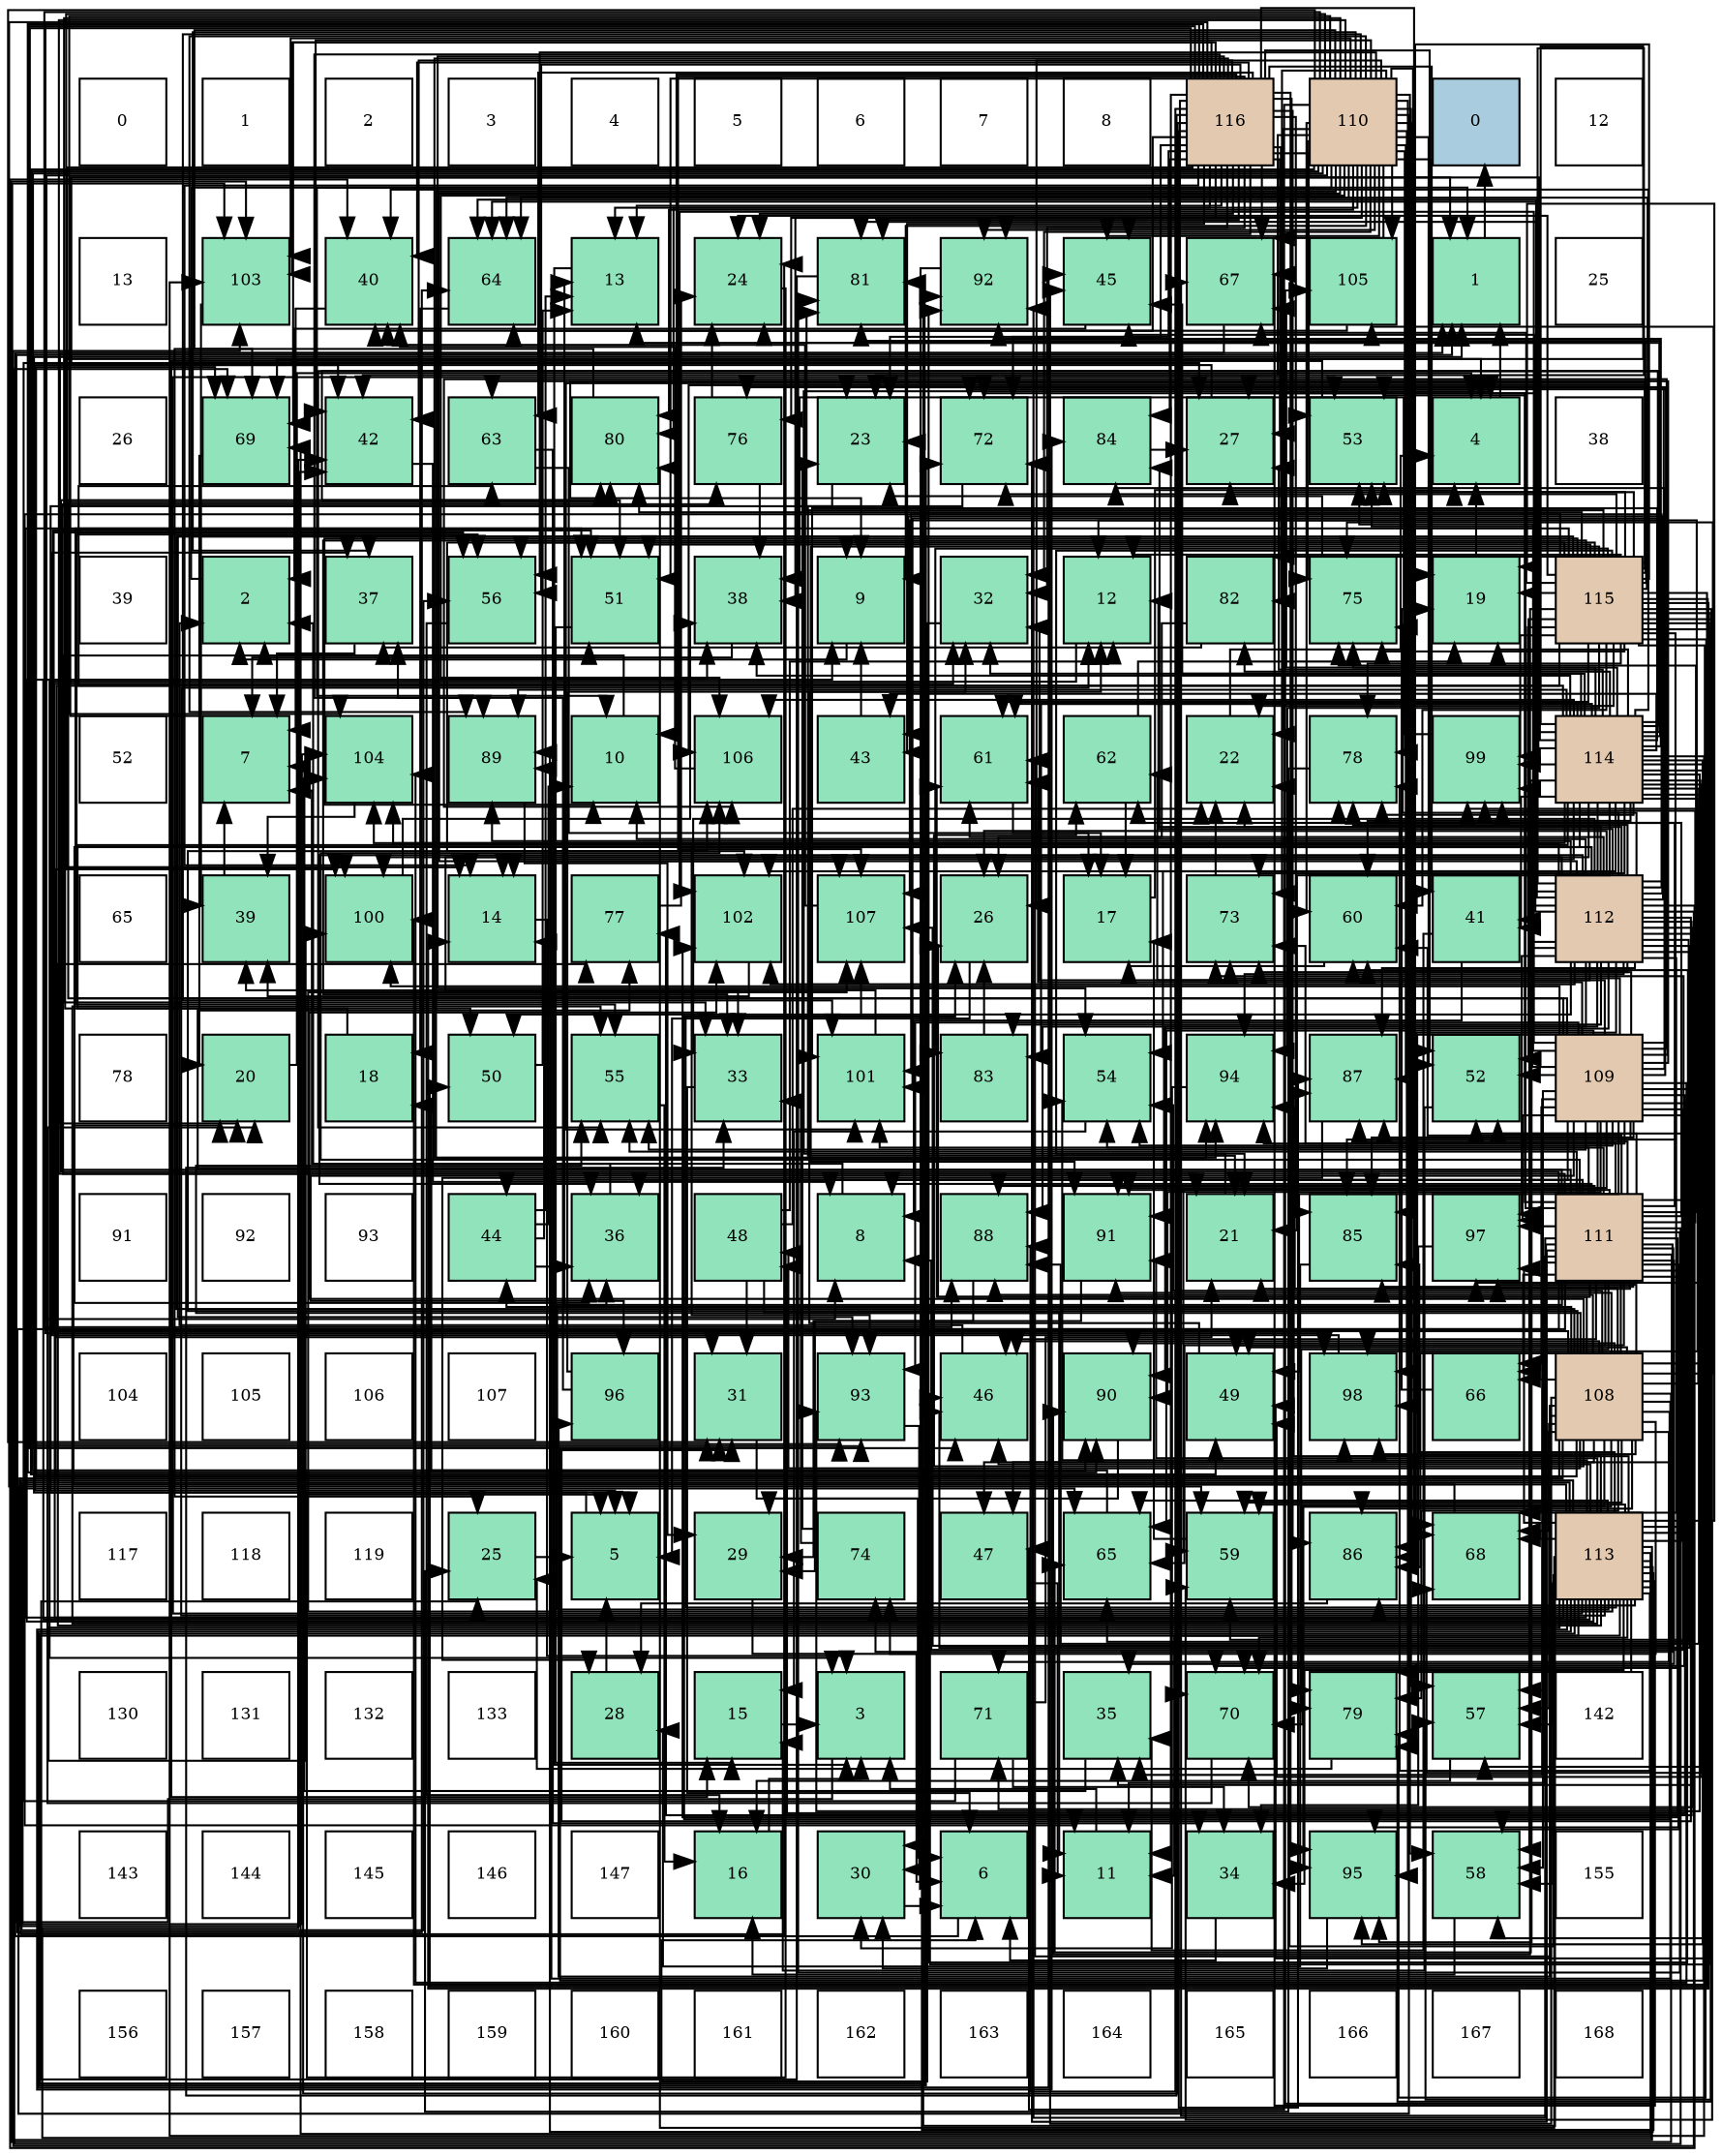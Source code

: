 digraph layout{
 rankdir=TB;
 splines=ortho;
 node [style=filled shape=square fixedsize=true width=0.6];
0[label="0", fontsize=8, fillcolor="#ffffff"];
1[label="1", fontsize=8, fillcolor="#ffffff"];
2[label="2", fontsize=8, fillcolor="#ffffff"];
3[label="3", fontsize=8, fillcolor="#ffffff"];
4[label="4", fontsize=8, fillcolor="#ffffff"];
5[label="5", fontsize=8, fillcolor="#ffffff"];
6[label="6", fontsize=8, fillcolor="#ffffff"];
7[label="7", fontsize=8, fillcolor="#ffffff"];
8[label="8", fontsize=8, fillcolor="#ffffff"];
9[label="116", fontsize=8, fillcolor="#e3c9af"];
10[label="110", fontsize=8, fillcolor="#e3c9af"];
11[label="0", fontsize=8, fillcolor="#a9ccde"];
12[label="12", fontsize=8, fillcolor="#ffffff"];
13[label="13", fontsize=8, fillcolor="#ffffff"];
14[label="103", fontsize=8, fillcolor="#91e3bb"];
15[label="40", fontsize=8, fillcolor="#91e3bb"];
16[label="64", fontsize=8, fillcolor="#91e3bb"];
17[label="13", fontsize=8, fillcolor="#91e3bb"];
18[label="24", fontsize=8, fillcolor="#91e3bb"];
19[label="81", fontsize=8, fillcolor="#91e3bb"];
20[label="92", fontsize=8, fillcolor="#91e3bb"];
21[label="45", fontsize=8, fillcolor="#91e3bb"];
22[label="67", fontsize=8, fillcolor="#91e3bb"];
23[label="105", fontsize=8, fillcolor="#91e3bb"];
24[label="1", fontsize=8, fillcolor="#91e3bb"];
25[label="25", fontsize=8, fillcolor="#ffffff"];
26[label="26", fontsize=8, fillcolor="#ffffff"];
27[label="69", fontsize=8, fillcolor="#91e3bb"];
28[label="42", fontsize=8, fillcolor="#91e3bb"];
29[label="63", fontsize=8, fillcolor="#91e3bb"];
30[label="80", fontsize=8, fillcolor="#91e3bb"];
31[label="76", fontsize=8, fillcolor="#91e3bb"];
32[label="23", fontsize=8, fillcolor="#91e3bb"];
33[label="72", fontsize=8, fillcolor="#91e3bb"];
34[label="84", fontsize=8, fillcolor="#91e3bb"];
35[label="27", fontsize=8, fillcolor="#91e3bb"];
36[label="53", fontsize=8, fillcolor="#91e3bb"];
37[label="4", fontsize=8, fillcolor="#91e3bb"];
38[label="38", fontsize=8, fillcolor="#ffffff"];
39[label="39", fontsize=8, fillcolor="#ffffff"];
40[label="2", fontsize=8, fillcolor="#91e3bb"];
41[label="37", fontsize=8, fillcolor="#91e3bb"];
42[label="56", fontsize=8, fillcolor="#91e3bb"];
43[label="51", fontsize=8, fillcolor="#91e3bb"];
44[label="38", fontsize=8, fillcolor="#91e3bb"];
45[label="9", fontsize=8, fillcolor="#91e3bb"];
46[label="32", fontsize=8, fillcolor="#91e3bb"];
47[label="12", fontsize=8, fillcolor="#91e3bb"];
48[label="82", fontsize=8, fillcolor="#91e3bb"];
49[label="75", fontsize=8, fillcolor="#91e3bb"];
50[label="19", fontsize=8, fillcolor="#91e3bb"];
51[label="115", fontsize=8, fillcolor="#e3c9af"];
52[label="52", fontsize=8, fillcolor="#ffffff"];
53[label="7", fontsize=8, fillcolor="#91e3bb"];
54[label="104", fontsize=8, fillcolor="#91e3bb"];
55[label="89", fontsize=8, fillcolor="#91e3bb"];
56[label="10", fontsize=8, fillcolor="#91e3bb"];
57[label="106", fontsize=8, fillcolor="#91e3bb"];
58[label="43", fontsize=8, fillcolor="#91e3bb"];
59[label="61", fontsize=8, fillcolor="#91e3bb"];
60[label="62", fontsize=8, fillcolor="#91e3bb"];
61[label="22", fontsize=8, fillcolor="#91e3bb"];
62[label="78", fontsize=8, fillcolor="#91e3bb"];
63[label="99", fontsize=8, fillcolor="#91e3bb"];
64[label="114", fontsize=8, fillcolor="#e3c9af"];
65[label="65", fontsize=8, fillcolor="#ffffff"];
66[label="39", fontsize=8, fillcolor="#91e3bb"];
67[label="100", fontsize=8, fillcolor="#91e3bb"];
68[label="14", fontsize=8, fillcolor="#91e3bb"];
69[label="77", fontsize=8, fillcolor="#91e3bb"];
70[label="102", fontsize=8, fillcolor="#91e3bb"];
71[label="107", fontsize=8, fillcolor="#91e3bb"];
72[label="26", fontsize=8, fillcolor="#91e3bb"];
73[label="17", fontsize=8, fillcolor="#91e3bb"];
74[label="73", fontsize=8, fillcolor="#91e3bb"];
75[label="60", fontsize=8, fillcolor="#91e3bb"];
76[label="41", fontsize=8, fillcolor="#91e3bb"];
77[label="112", fontsize=8, fillcolor="#e3c9af"];
78[label="78", fontsize=8, fillcolor="#ffffff"];
79[label="20", fontsize=8, fillcolor="#91e3bb"];
80[label="18", fontsize=8, fillcolor="#91e3bb"];
81[label="50", fontsize=8, fillcolor="#91e3bb"];
82[label="55", fontsize=8, fillcolor="#91e3bb"];
83[label="33", fontsize=8, fillcolor="#91e3bb"];
84[label="101", fontsize=8, fillcolor="#91e3bb"];
85[label="83", fontsize=8, fillcolor="#91e3bb"];
86[label="54", fontsize=8, fillcolor="#91e3bb"];
87[label="94", fontsize=8, fillcolor="#91e3bb"];
88[label="87", fontsize=8, fillcolor="#91e3bb"];
89[label="52", fontsize=8, fillcolor="#91e3bb"];
90[label="109", fontsize=8, fillcolor="#e3c9af"];
91[label="91", fontsize=8, fillcolor="#ffffff"];
92[label="92", fontsize=8, fillcolor="#ffffff"];
93[label="93", fontsize=8, fillcolor="#ffffff"];
94[label="44", fontsize=8, fillcolor="#91e3bb"];
95[label="36", fontsize=8, fillcolor="#91e3bb"];
96[label="48", fontsize=8, fillcolor="#91e3bb"];
97[label="8", fontsize=8, fillcolor="#91e3bb"];
98[label="88", fontsize=8, fillcolor="#91e3bb"];
99[label="91", fontsize=8, fillcolor="#91e3bb"];
100[label="21", fontsize=8, fillcolor="#91e3bb"];
101[label="85", fontsize=8, fillcolor="#91e3bb"];
102[label="97", fontsize=8, fillcolor="#91e3bb"];
103[label="111", fontsize=8, fillcolor="#e3c9af"];
104[label="104", fontsize=8, fillcolor="#ffffff"];
105[label="105", fontsize=8, fillcolor="#ffffff"];
106[label="106", fontsize=8, fillcolor="#ffffff"];
107[label="107", fontsize=8, fillcolor="#ffffff"];
108[label="96", fontsize=8, fillcolor="#91e3bb"];
109[label="31", fontsize=8, fillcolor="#91e3bb"];
110[label="93", fontsize=8, fillcolor="#91e3bb"];
111[label="46", fontsize=8, fillcolor="#91e3bb"];
112[label="90", fontsize=8, fillcolor="#91e3bb"];
113[label="49", fontsize=8, fillcolor="#91e3bb"];
114[label="98", fontsize=8, fillcolor="#91e3bb"];
115[label="66", fontsize=8, fillcolor="#91e3bb"];
116[label="108", fontsize=8, fillcolor="#e3c9af"];
117[label="117", fontsize=8, fillcolor="#ffffff"];
118[label="118", fontsize=8, fillcolor="#ffffff"];
119[label="119", fontsize=8, fillcolor="#ffffff"];
120[label="25", fontsize=8, fillcolor="#91e3bb"];
121[label="5", fontsize=8, fillcolor="#91e3bb"];
122[label="29", fontsize=8, fillcolor="#91e3bb"];
123[label="74", fontsize=8, fillcolor="#91e3bb"];
124[label="47", fontsize=8, fillcolor="#91e3bb"];
125[label="65", fontsize=8, fillcolor="#91e3bb"];
126[label="59", fontsize=8, fillcolor="#91e3bb"];
127[label="86", fontsize=8, fillcolor="#91e3bb"];
128[label="68", fontsize=8, fillcolor="#91e3bb"];
129[label="113", fontsize=8, fillcolor="#e3c9af"];
130[label="130", fontsize=8, fillcolor="#ffffff"];
131[label="131", fontsize=8, fillcolor="#ffffff"];
132[label="132", fontsize=8, fillcolor="#ffffff"];
133[label="133", fontsize=8, fillcolor="#ffffff"];
134[label="28", fontsize=8, fillcolor="#91e3bb"];
135[label="15", fontsize=8, fillcolor="#91e3bb"];
136[label="3", fontsize=8, fillcolor="#91e3bb"];
137[label="71", fontsize=8, fillcolor="#91e3bb"];
138[label="35", fontsize=8, fillcolor="#91e3bb"];
139[label="70", fontsize=8, fillcolor="#91e3bb"];
140[label="79", fontsize=8, fillcolor="#91e3bb"];
141[label="57", fontsize=8, fillcolor="#91e3bb"];
142[label="142", fontsize=8, fillcolor="#ffffff"];
143[label="143", fontsize=8, fillcolor="#ffffff"];
144[label="144", fontsize=8, fillcolor="#ffffff"];
145[label="145", fontsize=8, fillcolor="#ffffff"];
146[label="146", fontsize=8, fillcolor="#ffffff"];
147[label="147", fontsize=8, fillcolor="#ffffff"];
148[label="16", fontsize=8, fillcolor="#91e3bb"];
149[label="30", fontsize=8, fillcolor="#91e3bb"];
150[label="6", fontsize=8, fillcolor="#91e3bb"];
151[label="11", fontsize=8, fillcolor="#91e3bb"];
152[label="34", fontsize=8, fillcolor="#91e3bb"];
153[label="95", fontsize=8, fillcolor="#91e3bb"];
154[label="58", fontsize=8, fillcolor="#91e3bb"];
155[label="155", fontsize=8, fillcolor="#ffffff"];
156[label="156", fontsize=8, fillcolor="#ffffff"];
157[label="157", fontsize=8, fillcolor="#ffffff"];
158[label="158", fontsize=8, fillcolor="#ffffff"];
159[label="159", fontsize=8, fillcolor="#ffffff"];
160[label="160", fontsize=8, fillcolor="#ffffff"];
161[label="161", fontsize=8, fillcolor="#ffffff"];
162[label="162", fontsize=8, fillcolor="#ffffff"];
163[label="163", fontsize=8, fillcolor="#ffffff"];
164[label="164", fontsize=8, fillcolor="#ffffff"];
165[label="165", fontsize=8, fillcolor="#ffffff"];
166[label="166", fontsize=8, fillcolor="#ffffff"];
167[label="167", fontsize=8, fillcolor="#ffffff"];
168[label="168", fontsize=8, fillcolor="#ffffff"];
edge [constraint=false, style=vis];24 -> 11;
40 -> 24;
136 -> 24;
37 -> 24;
121 -> 24;
150 -> 24;
53 -> 24;
97 -> 40;
45 -> 40;
56 -> 40;
151 -> 136;
47 -> 136;
17 -> 136;
68 -> 136;
135 -> 136;
148 -> 136;
73 -> 37;
80 -> 37;
50 -> 37;
79 -> 37;
100 -> 37;
61 -> 37;
32 -> 121;
18 -> 121;
120 -> 121;
72 -> 121;
35 -> 121;
134 -> 121;
122 -> 150;
149 -> 150;
109 -> 150;
46 -> 150;
83 -> 150;
152 -> 150;
138 -> 53;
95 -> 53;
41 -> 53;
44 -> 53;
66 -> 53;
15 -> 53;
76 -> 97;
76 -> 138;
28 -> 97;
58 -> 45;
94 -> 56;
94 -> 17;
94 -> 68;
94 -> 95;
21 -> 40;
111 -> 40;
124 -> 151;
96 -> 151;
96 -> 47;
96 -> 61;
96 -> 109;
113 -> 47;
81 -> 17;
43 -> 135;
89 -> 135;
36 -> 135;
86 -> 135;
82 -> 148;
42 -> 148;
141 -> 148;
154 -> 148;
126 -> 73;
75 -> 73;
59 -> 73;
60 -> 73;
60 -> 50;
29 -> 73;
29 -> 152;
16 -> 80;
125 -> 80;
115 -> 50;
22 -> 79;
128 -> 79;
27 -> 79;
139 -> 79;
137 -> 100;
137 -> 35;
137 -> 152;
33 -> 100;
74 -> 61;
123 -> 32;
123 -> 83;
49 -> 32;
31 -> 18;
31 -> 44;
69 -> 18;
62 -> 120;
140 -> 120;
30 -> 120;
19 -> 120;
48 -> 72;
48 -> 41;
85 -> 72;
34 -> 35;
101 -> 134;
127 -> 134;
88 -> 134;
98 -> 122;
55 -> 122;
112 -> 122;
99 -> 122;
20 -> 149;
110 -> 149;
87 -> 149;
153 -> 149;
108 -> 46;
108 -> 41;
102 -> 152;
114 -> 41;
63 -> 44;
67 -> 44;
84 -> 66;
70 -> 66;
14 -> 66;
54 -> 66;
23 -> 15;
57 -> 15;
71 -> 15;
116 -> 45;
116 -> 72;
116 -> 28;
116 -> 94;
116 -> 21;
116 -> 111;
116 -> 124;
116 -> 96;
116 -> 113;
116 -> 43;
116 -> 86;
116 -> 82;
116 -> 141;
116 -> 126;
116 -> 59;
116 -> 60;
116 -> 115;
116 -> 128;
116 -> 27;
116 -> 139;
116 -> 137;
116 -> 123;
116 -> 49;
116 -> 140;
116 -> 127;
116 -> 98;
116 -> 55;
116 -> 112;
116 -> 99;
116 -> 87;
116 -> 153;
116 -> 108;
116 -> 102;
116 -> 114;
116 -> 63;
116 -> 67;
116 -> 70;
116 -> 14;
116 -> 23;
116 -> 57;
116 -> 71;
90 -> 97;
90 -> 45;
90 -> 138;
90 -> 94;
90 -> 96;
90 -> 113;
90 -> 89;
90 -> 36;
90 -> 86;
90 -> 82;
90 -> 42;
90 -> 154;
90 -> 126;
90 -> 75;
90 -> 59;
90 -> 60;
90 -> 125;
90 -> 115;
90 -> 139;
90 -> 137;
90 -> 33;
90 -> 74;
90 -> 31;
90 -> 30;
90 -> 34;
90 -> 101;
90 -> 127;
90 -> 88;
90 -> 112;
90 -> 99;
90 -> 20;
90 -> 110;
90 -> 87;
90 -> 108;
90 -> 102;
90 -> 63;
90 -> 67;
90 -> 84;
90 -> 70;
90 -> 54;
90 -> 57;
10 -> 97;
10 -> 45;
10 -> 56;
10 -> 17;
10 -> 68;
10 -> 50;
10 -> 100;
10 -> 61;
10 -> 32;
10 -> 72;
10 -> 109;
10 -> 46;
10 -> 83;
10 -> 41;
10 -> 28;
10 -> 21;
10 -> 124;
10 -> 113;
10 -> 89;
10 -> 42;
10 -> 141;
10 -> 154;
10 -> 75;
10 -> 16;
10 -> 125;
10 -> 22;
10 -> 128;
10 -> 27;
10 -> 74;
10 -> 49;
10 -> 31;
10 -> 62;
10 -> 30;
10 -> 101;
10 -> 88;
10 -> 98;
10 -> 55;
10 -> 112;
10 -> 20;
10 -> 110;
10 -> 87;
10 -> 153;
10 -> 114;
10 -> 84;
10 -> 14;
10 -> 54;
10 -> 23;
10 -> 57;
10 -> 71;
103 -> 97;
103 -> 151;
103 -> 47;
103 -> 17;
103 -> 100;
103 -> 35;
103 -> 138;
103 -> 95;
103 -> 111;
103 -> 124;
103 -> 113;
103 -> 43;
103 -> 89;
103 -> 36;
103 -> 86;
103 -> 82;
103 -> 42;
103 -> 141;
103 -> 154;
103 -> 75;
103 -> 59;
103 -> 60;
103 -> 16;
103 -> 125;
103 -> 115;
103 -> 22;
103 -> 27;
103 -> 139;
103 -> 33;
103 -> 74;
103 -> 123;
103 -> 49;
103 -> 31;
103 -> 69;
103 -> 62;
103 -> 140;
103 -> 30;
103 -> 19;
103 -> 101;
103 -> 127;
103 -> 88;
103 -> 98;
103 -> 99;
103 -> 20;
103 -> 153;
103 -> 102;
103 -> 63;
103 -> 84;
103 -> 70;
103 -> 57;
103 -> 71;
77 -> 56;
77 -> 47;
77 -> 68;
77 -> 61;
77 -> 32;
77 -> 72;
77 -> 109;
77 -> 46;
77 -> 83;
77 -> 138;
77 -> 95;
77 -> 15;
77 -> 28;
77 -> 58;
77 -> 21;
77 -> 111;
77 -> 81;
77 -> 154;
77 -> 126;
77 -> 59;
77 -> 16;
77 -> 125;
77 -> 128;
77 -> 139;
77 -> 33;
77 -> 74;
77 -> 49;
77 -> 69;
77 -> 62;
77 -> 19;
77 -> 85;
77 -> 34;
77 -> 88;
77 -> 98;
77 -> 55;
77 -> 112;
77 -> 99;
77 -> 110;
77 -> 87;
77 -> 153;
77 -> 102;
77 -> 114;
77 -> 63;
77 -> 67;
77 -> 84;
77 -> 70;
77 -> 14;
77 -> 54;
77 -> 71;
129 -> 45;
129 -> 151;
129 -> 47;
129 -> 50;
129 -> 61;
129 -> 32;
129 -> 18;
129 -> 72;
129 -> 46;
129 -> 152;
129 -> 95;
129 -> 44;
129 -> 28;
129 -> 21;
129 -> 111;
129 -> 43;
129 -> 89;
129 -> 36;
129 -> 86;
129 -> 82;
129 -> 42;
129 -> 141;
129 -> 154;
129 -> 126;
129 -> 75;
129 -> 125;
129 -> 22;
129 -> 128;
129 -> 27;
129 -> 139;
129 -> 33;
129 -> 74;
129 -> 69;
129 -> 62;
129 -> 140;
129 -> 30;
129 -> 19;
129 -> 34;
129 -> 101;
129 -> 127;
129 -> 88;
129 -> 55;
129 -> 99;
129 -> 20;
129 -> 102;
129 -> 114;
129 -> 67;
129 -> 14;
129 -> 54;
129 -> 23;
129 -> 71;
64 -> 68;
64 -> 50;
64 -> 100;
64 -> 18;
64 -> 35;
64 -> 109;
64 -> 46;
64 -> 83;
64 -> 95;
64 -> 44;
64 -> 15;
64 -> 76;
64 -> 28;
64 -> 58;
64 -> 21;
64 -> 113;
64 -> 81;
64 -> 43;
64 -> 36;
64 -> 86;
64 -> 82;
64 -> 141;
64 -> 75;
64 -> 59;
64 -> 29;
64 -> 16;
64 -> 125;
64 -> 22;
64 -> 128;
64 -> 27;
64 -> 74;
64 -> 49;
64 -> 62;
64 -> 140;
64 -> 19;
64 -> 48;
64 -> 85;
64 -> 98;
64 -> 55;
64 -> 20;
64 -> 110;
64 -> 153;
64 -> 114;
64 -> 63;
64 -> 84;
64 -> 70;
64 -> 14;
64 -> 54;
64 -> 57;
51 -> 56;
51 -> 151;
51 -> 47;
51 -> 17;
51 -> 68;
51 -> 50;
51 -> 100;
51 -> 61;
51 -> 18;
51 -> 35;
51 -> 109;
51 -> 83;
51 -> 76;
51 -> 111;
51 -> 113;
51 -> 81;
51 -> 43;
51 -> 89;
51 -> 36;
51 -> 82;
51 -> 42;
51 -> 141;
51 -> 154;
51 -> 126;
51 -> 75;
51 -> 59;
51 -> 29;
51 -> 16;
51 -> 22;
51 -> 33;
51 -> 49;
51 -> 62;
51 -> 140;
51 -> 30;
51 -> 19;
51 -> 48;
51 -> 85;
51 -> 101;
51 -> 127;
51 -> 112;
51 -> 99;
51 -> 110;
51 -> 87;
51 -> 102;
51 -> 63;
51 -> 67;
51 -> 84;
51 -> 70;
51 -> 57;
9 -> 56;
9 -> 151;
9 -> 17;
9 -> 68;
9 -> 32;
9 -> 18;
9 -> 35;
9 -> 46;
9 -> 83;
9 -> 44;
9 -> 15;
9 -> 76;
9 -> 28;
9 -> 58;
9 -> 21;
9 -> 111;
9 -> 43;
9 -> 89;
9 -> 36;
9 -> 86;
9 -> 42;
9 -> 126;
9 -> 29;
9 -> 16;
9 -> 22;
9 -> 128;
9 -> 27;
9 -> 139;
9 -> 33;
9 -> 140;
9 -> 30;
9 -> 19;
9 -> 48;
9 -> 34;
9 -> 101;
9 -> 127;
9 -> 88;
9 -> 98;
9 -> 55;
9 -> 112;
9 -> 20;
9 -> 110;
9 -> 87;
9 -> 153;
9 -> 114;
9 -> 67;
9 -> 14;
9 -> 54;
9 -> 71;
edge [constraint=true, style=invis];
0 -> 13 -> 26 -> 39 -> 52 -> 65 -> 78 -> 91 -> 104 -> 117 -> 130 -> 143 -> 156;
1 -> 14 -> 27 -> 40 -> 53 -> 66 -> 79 -> 92 -> 105 -> 118 -> 131 -> 144 -> 157;
2 -> 15 -> 28 -> 41 -> 54 -> 67 -> 80 -> 93 -> 106 -> 119 -> 132 -> 145 -> 158;
3 -> 16 -> 29 -> 42 -> 55 -> 68 -> 81 -> 94 -> 107 -> 120 -> 133 -> 146 -> 159;
4 -> 17 -> 30 -> 43 -> 56 -> 69 -> 82 -> 95 -> 108 -> 121 -> 134 -> 147 -> 160;
5 -> 18 -> 31 -> 44 -> 57 -> 70 -> 83 -> 96 -> 109 -> 122 -> 135 -> 148 -> 161;
6 -> 19 -> 32 -> 45 -> 58 -> 71 -> 84 -> 97 -> 110 -> 123 -> 136 -> 149 -> 162;
7 -> 20 -> 33 -> 46 -> 59 -> 72 -> 85 -> 98 -> 111 -> 124 -> 137 -> 150 -> 163;
8 -> 21 -> 34 -> 47 -> 60 -> 73 -> 86 -> 99 -> 112 -> 125 -> 138 -> 151 -> 164;
9 -> 22 -> 35 -> 48 -> 61 -> 74 -> 87 -> 100 -> 113 -> 126 -> 139 -> 152 -> 165;
10 -> 23 -> 36 -> 49 -> 62 -> 75 -> 88 -> 101 -> 114 -> 127 -> 140 -> 153 -> 166;
11 -> 24 -> 37 -> 50 -> 63 -> 76 -> 89 -> 102 -> 115 -> 128 -> 141 -> 154 -> 167;
12 -> 25 -> 38 -> 51 -> 64 -> 77 -> 90 -> 103 -> 116 -> 129 -> 142 -> 155 -> 168;
rank = same {0 -> 1 -> 2 -> 3 -> 4 -> 5 -> 6 -> 7 -> 8 -> 9 -> 10 -> 11 -> 12};
rank = same {13 -> 14 -> 15 -> 16 -> 17 -> 18 -> 19 -> 20 -> 21 -> 22 -> 23 -> 24 -> 25};
rank = same {26 -> 27 -> 28 -> 29 -> 30 -> 31 -> 32 -> 33 -> 34 -> 35 -> 36 -> 37 -> 38};
rank = same {39 -> 40 -> 41 -> 42 -> 43 -> 44 -> 45 -> 46 -> 47 -> 48 -> 49 -> 50 -> 51};
rank = same {52 -> 53 -> 54 -> 55 -> 56 -> 57 -> 58 -> 59 -> 60 -> 61 -> 62 -> 63 -> 64};
rank = same {65 -> 66 -> 67 -> 68 -> 69 -> 70 -> 71 -> 72 -> 73 -> 74 -> 75 -> 76 -> 77};
rank = same {78 -> 79 -> 80 -> 81 -> 82 -> 83 -> 84 -> 85 -> 86 -> 87 -> 88 -> 89 -> 90};
rank = same {91 -> 92 -> 93 -> 94 -> 95 -> 96 -> 97 -> 98 -> 99 -> 100 -> 101 -> 102 -> 103};
rank = same {104 -> 105 -> 106 -> 107 -> 108 -> 109 -> 110 -> 111 -> 112 -> 113 -> 114 -> 115 -> 116};
rank = same {117 -> 118 -> 119 -> 120 -> 121 -> 122 -> 123 -> 124 -> 125 -> 126 -> 127 -> 128 -> 129};
rank = same {130 -> 131 -> 132 -> 133 -> 134 -> 135 -> 136 -> 137 -> 138 -> 139 -> 140 -> 141 -> 142};
rank = same {143 -> 144 -> 145 -> 146 -> 147 -> 148 -> 149 -> 150 -> 151 -> 152 -> 153 -> 154 -> 155};
rank = same {156 -> 157 -> 158 -> 159 -> 160 -> 161 -> 162 -> 163 -> 164 -> 165 -> 166 -> 167 -> 168};
}